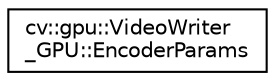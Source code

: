 digraph "Graphical Class Hierarchy"
{
 // LATEX_PDF_SIZE
  edge [fontname="Helvetica",fontsize="10",labelfontname="Helvetica",labelfontsize="10"];
  node [fontname="Helvetica",fontsize="10",shape=record];
  rankdir="LR";
  Node0 [label="cv::gpu::VideoWriter\l_GPU::EncoderParams",height=0.2,width=0.4,color="black", fillcolor="white", style="filled",URL="$structcv_1_1gpu_1_1_video_writer___g_p_u_1_1_encoder_params.html",tooltip=" "];
}
